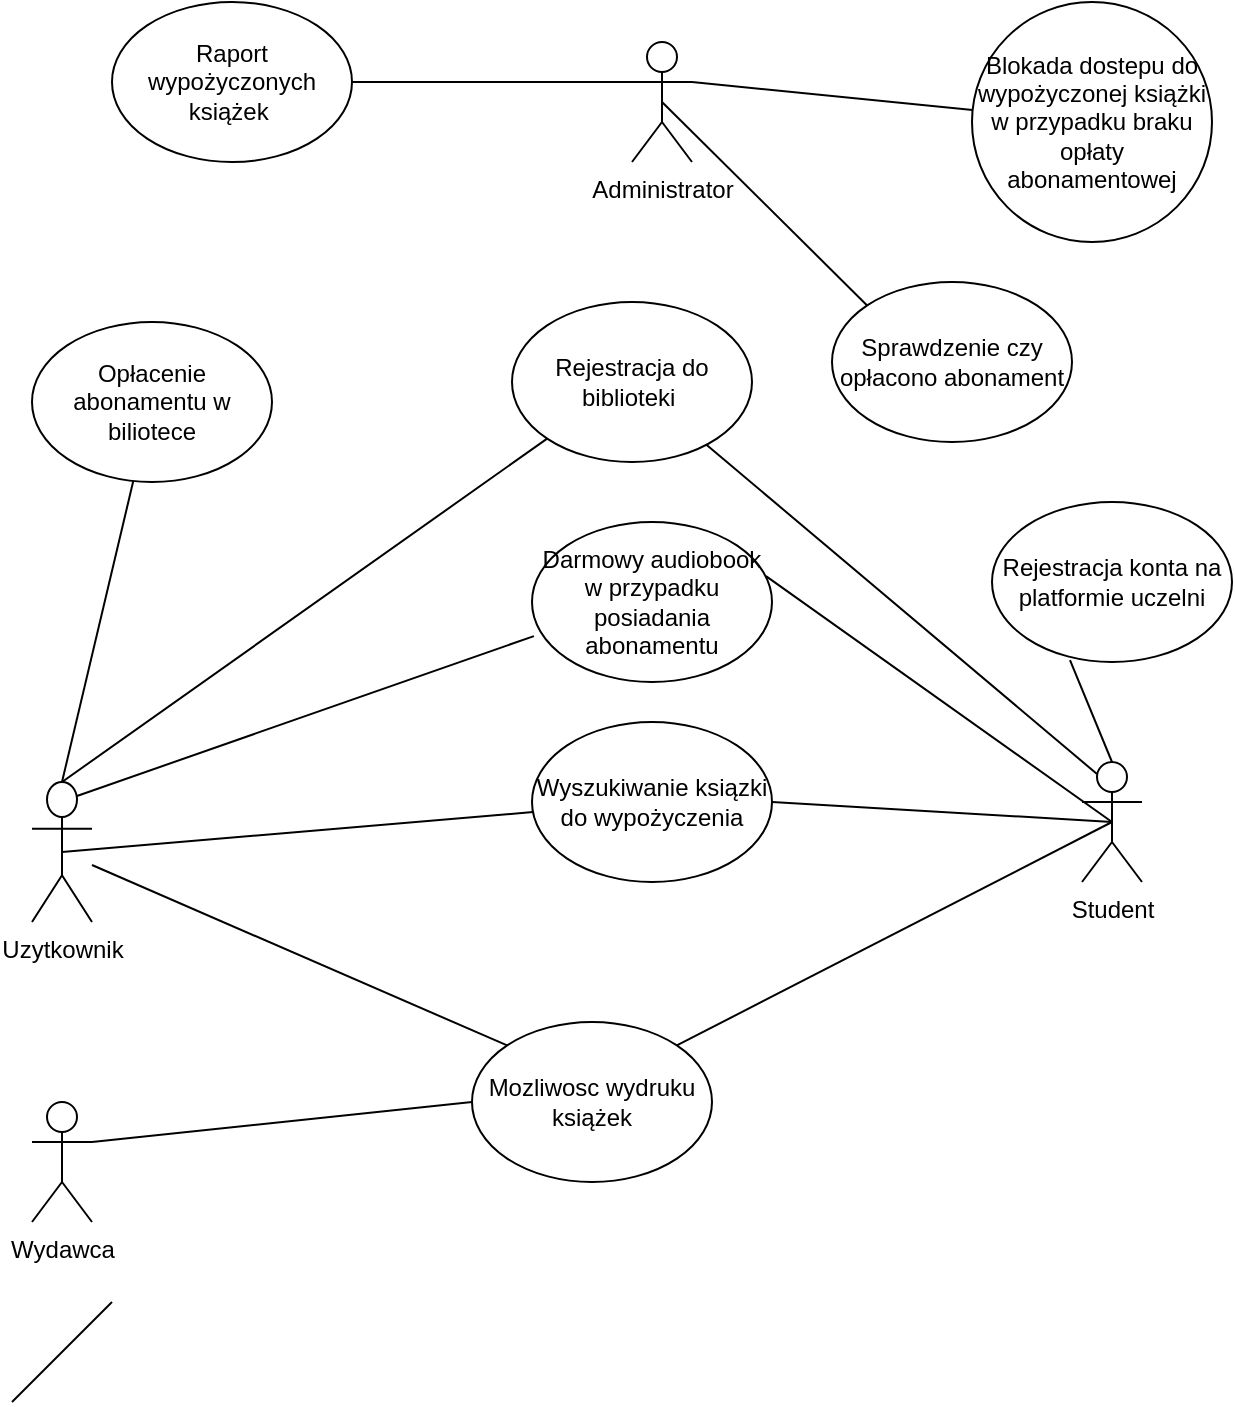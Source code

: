 <mxfile type="github" version="12.4.8"><diagram id="JpY-o0PITdAoKF5fVC9k" name="Page-1"><mxGraphModel grid="1" shadow="0" math="0" pageHeight="1169" pageWidth="827" pageScale="1" page="1" fold="1" arrows="1" connect="1" tooltips="1" guides="1" gridSize="10" dy="792" dx="1422"><root><mxCell id="0"/><mxCell id="1" parent="0"/><mxCell id="p5PJqFb7InPjV_F6De8t-1" value="Uzytkownik" parent="1" vertex="1" style="shape=umlActor;verticalLabelPosition=bottom;labelBackgroundColor=#ffffff;verticalAlign=top;html=1;outlineConnect=0;"><mxGeometry as="geometry" height="70" width="30" y="400" x="140"/></mxCell><mxCell id="p5PJqFb7InPjV_F6De8t-5" value="Administrator" parent="1" vertex="1" style="shape=umlActor;verticalLabelPosition=bottom;labelBackgroundColor=#ffffff;verticalAlign=top;html=1;outlineConnect=0;"><mxGeometry as="geometry" height="60" width="30" y="30" x="440"/></mxCell><mxCell id="p5PJqFb7InPjV_F6De8t-6" value="Rejestracja do biblioteki&amp;nbsp;" parent="1" vertex="1" style="ellipse;whiteSpace=wrap;html=1;"><mxGeometry as="geometry" height="80" width="120" y="160" x="380"/></mxCell><mxCell id="p5PJqFb7InPjV_F6De8t-7" value="Opłacenie abonamentu w biliotece" parent="1" vertex="1" style="ellipse;whiteSpace=wrap;html=1;"><mxGeometry as="geometry" height="80" width="120" y="170" x="140"/></mxCell><mxCell id="p5PJqFb7InPjV_F6De8t-8" value="Sprawdzenie czy opłacono abonament" parent="1" vertex="1" style="ellipse;whiteSpace=wrap;html=1;"><mxGeometry as="geometry" height="80" width="120" y="150" x="540"/></mxCell><mxCell id="p5PJqFb7InPjV_F6De8t-16" value="Blokada dostepu do wypożyczonej książki w przypadku braku opłaty abonamentowej" parent="1" vertex="1" style="ellipse;whiteSpace=wrap;html=1;"><mxGeometry as="geometry" height="120" width="120" y="10" x="610"/></mxCell><mxCell id="p5PJqFb7InPjV_F6De8t-25" value="Student" parent="1" vertex="1" style="shape=umlActor;verticalLabelPosition=bottom;labelBackgroundColor=#ffffff;verticalAlign=top;html=1;outlineConnect=0;"><mxGeometry as="geometry" height="60" width="30" y="390" x="665"/></mxCell><mxCell id="p5PJqFb7InPjV_F6De8t-28" value="Wyszukiwanie ksiązki do wypożyczenia" parent="1" vertex="1" style="ellipse;whiteSpace=wrap;html=1;"><mxGeometry as="geometry" height="80" width="120" y="370" x="390"/></mxCell><mxCell id="p5PJqFb7InPjV_F6De8t-30" value="Darmowy audiobook w przypadku posiadania abonamentu" parent="1" vertex="1" style="ellipse;whiteSpace=wrap;html=1;"><mxGeometry as="geometry" height="80" width="120" y="270" x="390"/></mxCell><mxCell id="p5PJqFb7InPjV_F6De8t-34" value="Mozliwosc wydruku książek" parent="1" vertex="1" style="ellipse;whiteSpace=wrap;html=1;"><mxGeometry as="geometry" height="80" width="120" y="520" x="360"/></mxCell><mxCell id="p5PJqFb7InPjV_F6De8t-39" value="Wydawca" parent="1" vertex="1" style="shape=umlActor;verticalLabelPosition=bottom;labelBackgroundColor=#ffffff;verticalAlign=top;html=1;outlineConnect=0;"><mxGeometry as="geometry" height="60" width="30" y="560" x="140"/></mxCell><mxCell id="p5PJqFb7InPjV_F6De8t-42" value="Rejestracja konta na platformie uczelni" parent="1" vertex="1" style="ellipse;whiteSpace=wrap;html=1;"><mxGeometry as="geometry" height="80" width="120" y="260" x="620"/></mxCell><mxCell id="p5PJqFb7InPjV_F6De8t-45" value="Raport wypożyczonych książek&amp;nbsp;" parent="1" vertex="1" style="ellipse;whiteSpace=wrap;html=1;"><mxGeometry as="geometry" height="80" width="120" y="10" x="180"/></mxCell><mxCell id="p5PJqFb7InPjV_F6De8t-50" value="" parent="1" style="endArrow=none;html=1;exitX=1;exitY=0.5;exitDx=0;exitDy=0;entryX=0;entryY=0.333;entryDx=0;entryDy=0;entryPerimeter=0;" edge="1" target="p5PJqFb7InPjV_F6De8t-5" source="p5PJqFb7InPjV_F6De8t-45"><mxGeometry as="geometry" height="50" width="50" relative="1"><mxPoint as="sourcePoint" y="50" x="320"/><mxPoint as="targetPoint" x="370"/></mxGeometry></mxCell><mxCell id="p5PJqFb7InPjV_F6De8t-51" value="" parent="1" style="endArrow=none;html=1;exitX=0.5;exitY=0.5;exitDx=0;exitDy=0;exitPerimeter=0;entryX=0;entryY=0;entryDx=0;entryDy=0;" edge="1" target="p5PJqFb7InPjV_F6De8t-8" source="p5PJqFb7InPjV_F6De8t-5"><mxGeometry as="geometry" height="50" width="50" relative="1"><mxPoint as="sourcePoint" y="60" x="510"/><mxPoint as="targetPoint" y="10" x="560"/></mxGeometry></mxCell><mxCell id="p5PJqFb7InPjV_F6De8t-55" value="" parent="1" style="endArrow=none;html=1;exitX=0.5;exitY=0;exitDx=0;exitDy=0;exitPerimeter=0;" edge="1" target="p5PJqFb7InPjV_F6De8t-7" source="p5PJqFb7InPjV_F6De8t-1"><mxGeometry as="geometry" height="50" width="50" relative="1"><mxPoint as="sourcePoint" y="440" x="190"/><mxPoint as="targetPoint" y="390" x="240"/></mxGeometry></mxCell><mxCell id="p5PJqFb7InPjV_F6De8t-56" value="" parent="1" style="endArrow=none;html=1;entryX=0.325;entryY=0.988;entryDx=0;entryDy=0;entryPerimeter=0;exitX=0.5;exitY=0;exitDx=0;exitDy=0;exitPerimeter=0;" edge="1" target="p5PJqFb7InPjV_F6De8t-42" source="p5PJqFb7InPjV_F6De8t-25"><mxGeometry as="geometry" height="50" width="50" relative="1"><mxPoint as="sourcePoint" y="400" x="590"/><mxPoint as="targetPoint" y="350" x="640"/></mxGeometry></mxCell><mxCell id="p5PJqFb7InPjV_F6De8t-57" value="" parent="1" style="endArrow=none;html=1;entryX=0;entryY=0;entryDx=0;entryDy=0;" edge="1" target="p5PJqFb7InPjV_F6De8t-34" source="p5PJqFb7InPjV_F6De8t-1"><mxGeometry as="geometry" height="50" width="50" relative="1"><mxPoint as="sourcePoint" y="460" x="190"/><mxPoint as="targetPoint" y="460" x="280"/></mxGeometry></mxCell><mxCell id="p5PJqFb7InPjV_F6De8t-58" value="" parent="1" style="endArrow=none;html=1;entryX=1;entryY=0.333;entryDx=0;entryDy=0;entryPerimeter=0;" edge="1" target="p5PJqFb7InPjV_F6De8t-5" source="p5PJqFb7InPjV_F6De8t-16"><mxGeometry as="geometry" height="50" width="50" relative="1"><mxPoint as="sourcePoint" y="290" x="550"/><mxPoint as="targetPoint" y="40" x="500"/></mxGeometry></mxCell><mxCell id="p5PJqFb7InPjV_F6De8t-59" value="" parent="1" style="endArrow=none;html=1;exitX=0.5;exitY=0;exitDx=0;exitDy=0;exitPerimeter=0;entryX=0;entryY=1;entryDx=0;entryDy=0;" edge="1" target="p5PJqFb7InPjV_F6De8t-6" source="p5PJqFb7InPjV_F6De8t-1"><mxGeometry as="geometry" height="50" width="50" relative="1"><mxPoint as="sourcePoint" y="200" x="760"/><mxPoint as="targetPoint" y="160" x="700"/><Array as="points"/></mxGeometry></mxCell><mxCell id="p5PJqFb7InPjV_F6De8t-60" value="" parent="1" style="endArrow=none;html=1;entryX=0.5;entryY=0.5;entryDx=0;entryDy=0;entryPerimeter=0;exitX=0.975;exitY=0.338;exitDx=0;exitDy=0;exitPerimeter=0;" edge="1" target="p5PJqFb7InPjV_F6De8t-25" source="p5PJqFb7InPjV_F6De8t-30"><mxGeometry as="geometry" height="50" width="50" relative="1"><mxPoint as="sourcePoint" y="550" x="670"/><mxPoint as="targetPoint" y="500" x="720"/></mxGeometry></mxCell><mxCell id="p5PJqFb7InPjV_F6De8t-61" value="" parent="1" style="endArrow=none;html=1;entryX=1;entryY=0.5;entryDx=0;entryDy=0;exitX=0.5;exitY=0.5;exitDx=0;exitDy=0;exitPerimeter=0;" edge="1" target="p5PJqFb7InPjV_F6De8t-28" source="p5PJqFb7InPjV_F6De8t-25"><mxGeometry as="geometry" height="50" width="50" relative="1"><mxPoint as="sourcePoint" y="420" x="670"/><mxPoint as="targetPoint" y="650" x="570"/><Array as="points"/></mxGeometry></mxCell><mxCell id="p5PJqFb7InPjV_F6De8t-62" value="" parent="1" style="endArrow=none;html=1;entryX=0.5;entryY=0.5;entryDx=0;entryDy=0;entryPerimeter=0;exitX=1;exitY=0;exitDx=0;exitDy=0;" edge="1" target="p5PJqFb7InPjV_F6De8t-25" source="p5PJqFb7InPjV_F6De8t-34"><mxGeometry as="geometry" height="50" width="50" relative="1"><mxPoint as="sourcePoint" y="690" x="310"/><mxPoint as="targetPoint" y="640" x="360"/></mxGeometry></mxCell><mxCell id="p5PJqFb7InPjV_F6De8t-63" value="" parent="1" style="endArrow=none;html=1;exitX=0.5;exitY=0.5;exitDx=0;exitDy=0;exitPerimeter=0;" edge="1" target="p5PJqFb7InPjV_F6De8t-28" source="p5PJqFb7InPjV_F6De8t-1"><mxGeometry as="geometry" height="50" width="50" relative="1"><mxPoint as="sourcePoint" y="490" x="230"/><mxPoint as="targetPoint" y="440" x="280"/></mxGeometry></mxCell><mxCell id="p5PJqFb7InPjV_F6De8t-66" value="" parent="1" style="endArrow=none;html=1;exitX=1;exitY=0.333;exitDx=0;exitDy=0;exitPerimeter=0;entryX=0;entryY=0.5;entryDx=0;entryDy=0;" edge="1" target="p5PJqFb7InPjV_F6De8t-34" source="p5PJqFb7InPjV_F6De8t-39"><mxGeometry as="geometry" height="50" width="50" relative="1"><mxPoint as="sourcePoint" y="620" x="200"/><mxPoint as="targetPoint" y="570" x="250"/></mxGeometry></mxCell><mxCell id="p5PJqFb7InPjV_F6De8t-67" value="" parent="1" style="endArrow=none;html=1;exitX=0.25;exitY=0.1;exitDx=0;exitDy=0;exitPerimeter=0;" edge="1" target="p5PJqFb7InPjV_F6De8t-6" source="p5PJqFb7InPjV_F6De8t-25"><mxGeometry as="geometry" height="50" width="50" relative="1"><mxPoint as="sourcePoint" y="150" x="330"/><mxPoint as="targetPoint" y="100" x="380"/></mxGeometry></mxCell><mxCell id="gud77Om1e9LKqNurm7Xz-1" value="" parent="1" style="endArrow=none;html=1;" edge="1"><mxGeometry as="geometry" height="50" width="50" relative="1"><mxPoint as="sourcePoint" y="710" x="130"/><mxPoint as="targetPoint" y="660" x="180"/></mxGeometry></mxCell><mxCell id="gud77Om1e9LKqNurm7Xz-2" value="" parent="1" style="endArrow=none;html=1;exitX=0.75;exitY=0.1;exitDx=0;exitDy=0;exitPerimeter=0;entryX=0.008;entryY=0.713;entryDx=0;entryDy=0;entryPerimeter=0;" edge="1" target="p5PJqFb7InPjV_F6De8t-30" source="p5PJqFb7InPjV_F6De8t-1"><mxGeometry as="geometry" height="50" width="50" relative="1"><mxPoint as="sourcePoint" y="410" x="230"/><mxPoint as="targetPoint" y="360" x="280"/></mxGeometry></mxCell></root></mxGraphModel></diagram></mxfile>